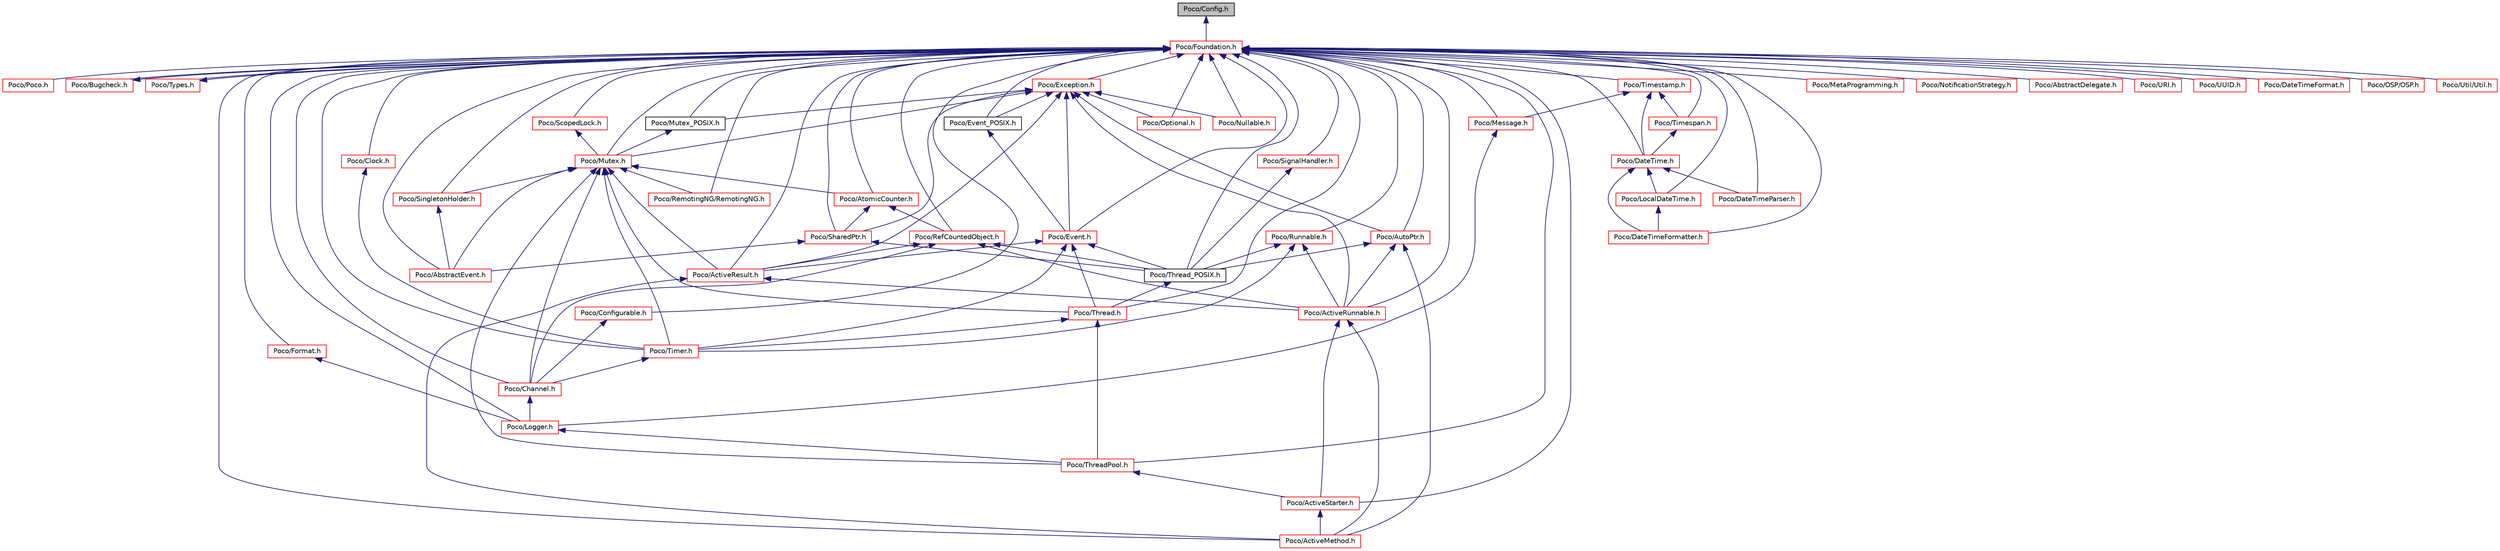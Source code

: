 digraph "Poco/Config.h"
{
 // LATEX_PDF_SIZE
  edge [fontname="Helvetica",fontsize="10",labelfontname="Helvetica",labelfontsize="10"];
  node [fontname="Helvetica",fontsize="10",shape=record];
  Node1 [label="Poco/Config.h",height=0.2,width=0.4,color="black", fillcolor="grey75", style="filled", fontcolor="black",tooltip=" "];
  Node1 -> Node2 [dir="back",color="midnightblue",fontsize="10",style="solid",fontname="Helvetica"];
  Node2 [label="Poco/Foundation.h",height=0.2,width=0.4,color="red", fillcolor="white", style="filled",URL="$Foundation_8h.html",tooltip=" "];
  Node2 -> Node3 [dir="back",color="midnightblue",fontsize="10",style="solid",fontname="Helvetica"];
  Node3 [label="Poco/Poco.h",height=0.2,width=0.4,color="red", fillcolor="white", style="filled",URL="$Poco_8h.html",tooltip=" "];
  Node2 -> Node314 [dir="back",color="midnightblue",fontsize="10",style="solid",fontname="Helvetica"];
  Node314 [label="Poco/Bugcheck.h",height=0.2,width=0.4,color="red", fillcolor="white", style="filled",URL="$Bugcheck_8h.html",tooltip=" "];
  Node314 -> Node2 [dir="back",color="midnightblue",fontsize="10",style="solid",fontname="Helvetica"];
  Node2 -> Node354 [dir="back",color="midnightblue",fontsize="10",style="solid",fontname="Helvetica"];
  Node354 [label="Poco/Types.h",height=0.2,width=0.4,color="red", fillcolor="white", style="filled",URL="$Types_8h.html",tooltip=" "];
  Node354 -> Node2 [dir="back",color="midnightblue",fontsize="10",style="solid",fontname="Helvetica"];
  Node2 -> Node405 [dir="back",color="midnightblue",fontsize="10",style="solid",fontname="Helvetica"];
  Node405 [label="Poco/AbstractEvent.h",height=0.2,width=0.4,color="red", fillcolor="white", style="filled",URL="$AbstractEvent_8h.html",tooltip=" "];
  Node2 -> Node498 [dir="back",color="midnightblue",fontsize="10",style="solid",fontname="Helvetica"];
  Node498 [label="Poco/SingletonHolder.h",height=0.2,width=0.4,color="red", fillcolor="white", style="filled",URL="$SingletonHolder_8h.html",tooltip=" "];
  Node498 -> Node405 [dir="back",color="midnightblue",fontsize="10",style="solid",fontname="Helvetica"];
  Node2 -> Node505 [dir="back",color="midnightblue",fontsize="10",style="solid",fontname="Helvetica"];
  Node505 [label="Poco/Mutex.h",height=0.2,width=0.4,color="red", fillcolor="white", style="filled",URL="$Mutex_8h.html",tooltip=" "];
  Node505 -> Node498 [dir="back",color="midnightblue",fontsize="10",style="solid",fontname="Helvetica"];
  Node505 -> Node506 [dir="back",color="midnightblue",fontsize="10",style="solid",fontname="Helvetica"];
  Node506 [label="Poco/AtomicCounter.h",height=0.2,width=0.4,color="red", fillcolor="white", style="filled",URL="$AtomicCounter_8h.html",tooltip=" "];
  Node506 -> Node507 [dir="back",color="midnightblue",fontsize="10",style="solid",fontname="Helvetica"];
  Node507 [label="Poco/SharedPtr.h",height=0.2,width=0.4,color="red", fillcolor="white", style="filled",URL="$SharedPtr_8h.html",tooltip=" "];
  Node507 -> Node405 [dir="back",color="midnightblue",fontsize="10",style="solid",fontname="Helvetica"];
  Node507 -> Node508 [dir="back",color="midnightblue",fontsize="10",style="solid",fontname="Helvetica"];
  Node508 [label="Poco/Thread_POSIX.h",height=0.2,width=0.4,color="black", fillcolor="white", style="filled",URL="$Thread__POSIX_8h.html",tooltip=" "];
  Node508 -> Node509 [dir="back",color="midnightblue",fontsize="10",style="solid",fontname="Helvetica"];
  Node509 [label="Poco/Thread.h",height=0.2,width=0.4,color="red", fillcolor="white", style="filled",URL="$Thread_8h.html",tooltip=" "];
  Node509 -> Node510 [dir="back",color="midnightblue",fontsize="10",style="solid",fontname="Helvetica"];
  Node510 [label="Poco/ThreadPool.h",height=0.2,width=0.4,color="red", fillcolor="white", style="filled",URL="$ThreadPool_8h.html",tooltip=" "];
  Node510 -> Node511 [dir="back",color="midnightblue",fontsize="10",style="solid",fontname="Helvetica"];
  Node511 [label="Poco/ActiveStarter.h",height=0.2,width=0.4,color="red", fillcolor="white", style="filled",URL="$ActiveStarter_8h.html",tooltip=" "];
  Node511 -> Node512 [dir="back",color="midnightblue",fontsize="10",style="solid",fontname="Helvetica"];
  Node512 [label="Poco/ActiveMethod.h",height=0.2,width=0.4,color="red", fillcolor="white", style="filled",URL="$ActiveMethod_8h.html",tooltip=" "];
  Node509 -> Node517 [dir="back",color="midnightblue",fontsize="10",style="solid",fontname="Helvetica"];
  Node517 [label="Poco/Timer.h",height=0.2,width=0.4,color="red", fillcolor="white", style="filled",URL="$Timer_8h.html",tooltip=" "];
  Node517 -> Node518 [dir="back",color="midnightblue",fontsize="10",style="solid",fontname="Helvetica"];
  Node518 [label="Poco/Channel.h",height=0.2,width=0.4,color="red", fillcolor="white", style="filled",URL="$Channel_8h.html",tooltip=" "];
  Node518 -> Node519 [dir="back",color="midnightblue",fontsize="10",style="solid",fontname="Helvetica"];
  Node519 [label="Poco/Logger.h",height=0.2,width=0.4,color="red", fillcolor="white", style="filled",URL="$Logger_8h.html",tooltip=" "];
  Node519 -> Node510 [dir="back",color="midnightblue",fontsize="10",style="solid",fontname="Helvetica"];
  Node506 -> Node592 [dir="back",color="midnightblue",fontsize="10",style="solid",fontname="Helvetica"];
  Node592 [label="Poco/RefCountedObject.h",height=0.2,width=0.4,color="red", fillcolor="white", style="filled",URL="$RefCountedObject_8h.html",tooltip=" "];
  Node592 -> Node593 [dir="back",color="midnightblue",fontsize="10",style="solid",fontname="Helvetica"];
  Node593 [label="Poco/ActiveResult.h",height=0.2,width=0.4,color="red", fillcolor="white", style="filled",URL="$ActiveResult_8h.html",tooltip=" "];
  Node593 -> Node512 [dir="back",color="midnightblue",fontsize="10",style="solid",fontname="Helvetica"];
  Node593 -> Node594 [dir="back",color="midnightblue",fontsize="10",style="solid",fontname="Helvetica"];
  Node594 [label="Poco/ActiveRunnable.h",height=0.2,width=0.4,color="red", fillcolor="white", style="filled",URL="$ActiveRunnable_8h.html",tooltip=" "];
  Node594 -> Node512 [dir="back",color="midnightblue",fontsize="10",style="solid",fontname="Helvetica"];
  Node594 -> Node511 [dir="back",color="midnightblue",fontsize="10",style="solid",fontname="Helvetica"];
  Node592 -> Node594 [dir="back",color="midnightblue",fontsize="10",style="solid",fontname="Helvetica"];
  Node592 -> Node508 [dir="back",color="midnightblue",fontsize="10",style="solid",fontname="Helvetica"];
  Node592 -> Node518 [dir="back",color="midnightblue",fontsize="10",style="solid",fontname="Helvetica"];
  Node505 -> Node405 [dir="back",color="midnightblue",fontsize="10",style="solid",fontname="Helvetica"];
  Node505 -> Node593 [dir="back",color="midnightblue",fontsize="10",style="solid",fontname="Helvetica"];
  Node505 -> Node509 [dir="back",color="midnightblue",fontsize="10",style="solid",fontname="Helvetica"];
  Node505 -> Node510 [dir="back",color="midnightblue",fontsize="10",style="solid",fontname="Helvetica"];
  Node505 -> Node518 [dir="back",color="midnightblue",fontsize="10",style="solid",fontname="Helvetica"];
  Node505 -> Node517 [dir="back",color="midnightblue",fontsize="10",style="solid",fontname="Helvetica"];
  Node505 -> Node715 [dir="back",color="midnightblue",fontsize="10",style="solid",fontname="Helvetica"];
  Node715 [label="Poco/RemotingNG/RemotingNG.h",height=0.2,width=0.4,color="red", fillcolor="white", style="filled",URL="$RemotingNG_8h.html",tooltip=" "];
  Node2 -> Node753 [dir="back",color="midnightblue",fontsize="10",style="solid",fontname="Helvetica"];
  Node753 [label="Poco/Exception.h",height=0.2,width=0.4,color="red", fillcolor="white", style="filled",URL="$Exception_8h.html",tooltip=" "];
  Node753 -> Node505 [dir="back",color="midnightblue",fontsize="10",style="solid",fontname="Helvetica"];
  Node753 -> Node754 [dir="back",color="midnightblue",fontsize="10",style="solid",fontname="Helvetica"];
  Node754 [label="Poco/Mutex_POSIX.h",height=0.2,width=0.4,color="black", fillcolor="white", style="filled",URL="$Mutex__POSIX_8h.html",tooltip=" "];
  Node754 -> Node505 [dir="back",color="midnightblue",fontsize="10",style="solid",fontname="Helvetica"];
  Node753 -> Node507 [dir="back",color="midnightblue",fontsize="10",style="solid",fontname="Helvetica"];
  Node753 -> Node755 [dir="back",color="midnightblue",fontsize="10",style="solid",fontname="Helvetica"];
  Node755 [label="Poco/Event.h",height=0.2,width=0.4,color="red", fillcolor="white", style="filled",URL="$Event_8h.html",tooltip=" "];
  Node755 -> Node593 [dir="back",color="midnightblue",fontsize="10",style="solid",fontname="Helvetica"];
  Node755 -> Node509 [dir="back",color="midnightblue",fontsize="10",style="solid",fontname="Helvetica"];
  Node755 -> Node508 [dir="back",color="midnightblue",fontsize="10",style="solid",fontname="Helvetica"];
  Node755 -> Node517 [dir="back",color="midnightblue",fontsize="10",style="solid",fontname="Helvetica"];
  Node753 -> Node756 [dir="back",color="midnightblue",fontsize="10",style="solid",fontname="Helvetica"];
  Node756 [label="Poco/Event_POSIX.h",height=0.2,width=0.4,color="black", fillcolor="white", style="filled",URL="$Event__POSIX_8h.html",tooltip=" "];
  Node756 -> Node755 [dir="back",color="midnightblue",fontsize="10",style="solid",fontname="Helvetica"];
  Node753 -> Node593 [dir="back",color="midnightblue",fontsize="10",style="solid",fontname="Helvetica"];
  Node753 -> Node757 [dir="back",color="midnightblue",fontsize="10",style="solid",fontname="Helvetica"];
  Node757 [label="Poco/AutoPtr.h",height=0.2,width=0.4,color="red", fillcolor="white", style="filled",URL="$AutoPtr_8h.html",tooltip=" "];
  Node757 -> Node594 [dir="back",color="midnightblue",fontsize="10",style="solid",fontname="Helvetica"];
  Node757 -> Node508 [dir="back",color="midnightblue",fontsize="10",style="solid",fontname="Helvetica"];
  Node757 -> Node512 [dir="back",color="midnightblue",fontsize="10",style="solid",fontname="Helvetica"];
  Node753 -> Node594 [dir="back",color="midnightblue",fontsize="10",style="solid",fontname="Helvetica"];
  Node753 -> Node761 [dir="back",color="midnightblue",fontsize="10",style="solid",fontname="Helvetica"];
  Node761 [label="Poco/Optional.h",height=0.2,width=0.4,color="red", fillcolor="white", style="filled",URL="$Optional_8h.html",tooltip=" "];
  Node753 -> Node762 [dir="back",color="midnightblue",fontsize="10",style="solid",fontname="Helvetica"];
  Node762 [label="Poco/Nullable.h",height=0.2,width=0.4,color="red", fillcolor="white", style="filled",URL="$Nullable_8h.html",tooltip=" "];
  Node2 -> Node823 [dir="back",color="midnightblue",fontsize="10",style="solid",fontname="Helvetica"];
  Node823 [label="Poco/ScopedLock.h",height=0.2,width=0.4,color="red", fillcolor="white", style="filled",URL="$ScopedLock_8h.html",tooltip=" "];
  Node823 -> Node505 [dir="back",color="midnightblue",fontsize="10",style="solid",fontname="Helvetica"];
  Node2 -> Node754 [dir="back",color="midnightblue",fontsize="10",style="solid",fontname="Helvetica"];
  Node2 -> Node507 [dir="back",color="midnightblue",fontsize="10",style="solid",fontname="Helvetica"];
  Node2 -> Node506 [dir="back",color="midnightblue",fontsize="10",style="solid",fontname="Helvetica"];
  Node2 -> Node593 [dir="back",color="midnightblue",fontsize="10",style="solid",fontname="Helvetica"];
  Node2 -> Node755 [dir="back",color="midnightblue",fontsize="10",style="solid",fontname="Helvetica"];
  Node2 -> Node756 [dir="back",color="midnightblue",fontsize="10",style="solid",fontname="Helvetica"];
  Node2 -> Node592 [dir="back",color="midnightblue",fontsize="10",style="solid",fontname="Helvetica"];
  Node2 -> Node512 [dir="back",color="midnightblue",fontsize="10",style="solid",fontname="Helvetica"];
  Node2 -> Node594 [dir="back",color="midnightblue",fontsize="10",style="solid",fontname="Helvetica"];
  Node2 -> Node825 [dir="back",color="midnightblue",fontsize="10",style="solid",fontname="Helvetica"];
  Node825 [label="Poco/Runnable.h",height=0.2,width=0.4,color="red", fillcolor="white", style="filled",URL="$Runnable_8h.html",tooltip=" "];
  Node825 -> Node594 [dir="back",color="midnightblue",fontsize="10",style="solid",fontname="Helvetica"];
  Node825 -> Node508 [dir="back",color="midnightblue",fontsize="10",style="solid",fontname="Helvetica"];
  Node825 -> Node517 [dir="back",color="midnightblue",fontsize="10",style="solid",fontname="Helvetica"];
  Node2 -> Node757 [dir="back",color="midnightblue",fontsize="10",style="solid",fontname="Helvetica"];
  Node2 -> Node511 [dir="back",color="midnightblue",fontsize="10",style="solid",fontname="Helvetica"];
  Node2 -> Node510 [dir="back",color="midnightblue",fontsize="10",style="solid",fontname="Helvetica"];
  Node2 -> Node509 [dir="back",color="midnightblue",fontsize="10",style="solid",fontname="Helvetica"];
  Node2 -> Node508 [dir="back",color="midnightblue",fontsize="10",style="solid",fontname="Helvetica"];
  Node2 -> Node828 [dir="back",color="midnightblue",fontsize="10",style="solid",fontname="Helvetica"];
  Node828 [label="Poco/SignalHandler.h",height=0.2,width=0.4,color="red", fillcolor="white", style="filled",URL="$SignalHandler_8h.html",tooltip=" "];
  Node828 -> Node508 [dir="back",color="midnightblue",fontsize="10",style="solid",fontname="Helvetica"];
  Node2 -> Node519 [dir="back",color="midnightblue",fontsize="10",style="solid",fontname="Helvetica"];
  Node2 -> Node518 [dir="back",color="midnightblue",fontsize="10",style="solid",fontname="Helvetica"];
  Node2 -> Node829 [dir="back",color="midnightblue",fontsize="10",style="solid",fontname="Helvetica"];
  Node829 [label="Poco/Configurable.h",height=0.2,width=0.4,color="red", fillcolor="white", style="filled",URL="$Configurable_8h.html",tooltip=" "];
  Node829 -> Node518 [dir="back",color="midnightblue",fontsize="10",style="solid",fontname="Helvetica"];
  Node2 -> Node517 [dir="back",color="midnightblue",fontsize="10",style="solid",fontname="Helvetica"];
  Node2 -> Node830 [dir="back",color="midnightblue",fontsize="10",style="solid",fontname="Helvetica"];
  Node830 [label="Poco/Clock.h",height=0.2,width=0.4,color="red", fillcolor="white", style="filled",URL="$Clock_8h.html",tooltip=" "];
  Node830 -> Node517 [dir="back",color="midnightblue",fontsize="10",style="solid",fontname="Helvetica"];
  Node2 -> Node832 [dir="back",color="midnightblue",fontsize="10",style="solid",fontname="Helvetica"];
  Node832 [label="Poco/Message.h",height=0.2,width=0.4,color="red", fillcolor="white", style="filled",URL="$Message_8h.html",tooltip=" "];
  Node832 -> Node519 [dir="back",color="midnightblue",fontsize="10",style="solid",fontname="Helvetica"];
  Node2 -> Node833 [dir="back",color="midnightblue",fontsize="10",style="solid",fontname="Helvetica"];
  Node833 [label="Poco/Timestamp.h",height=0.2,width=0.4,color="red", fillcolor="white", style="filled",URL="$Timestamp_8h.html",tooltip=" "];
  Node833 -> Node832 [dir="back",color="midnightblue",fontsize="10",style="solid",fontname="Helvetica"];
  Node833 -> Node834 [dir="back",color="midnightblue",fontsize="10",style="solid",fontname="Helvetica"];
  Node834 [label="Poco/DateTime.h",height=0.2,width=0.4,color="red", fillcolor="white", style="filled",URL="$DateTime_8h.html",tooltip=" "];
  Node834 -> Node835 [dir="back",color="midnightblue",fontsize="10",style="solid",fontname="Helvetica"];
  Node835 [label="Poco/LocalDateTime.h",height=0.2,width=0.4,color="red", fillcolor="white", style="filled",URL="$LocalDateTime_8h.html",tooltip=" "];
  Node835 -> Node836 [dir="back",color="midnightblue",fontsize="10",style="solid",fontname="Helvetica"];
  Node836 [label="Poco/DateTimeFormatter.h",height=0.2,width=0.4,color="red", fillcolor="white", style="filled",URL="$DateTimeFormatter_8h.html",tooltip=" "];
  Node834 -> Node837 [dir="back",color="midnightblue",fontsize="10",style="solid",fontname="Helvetica"];
  Node837 [label="Poco/DateTimeParser.h",height=0.2,width=0.4,color="red", fillcolor="white", style="filled",URL="$DateTimeParser_8h.html",tooltip=" "];
  Node834 -> Node836 [dir="back",color="midnightblue",fontsize="10",style="solid",fontname="Helvetica"];
  Node833 -> Node844 [dir="back",color="midnightblue",fontsize="10",style="solid",fontname="Helvetica"];
  Node844 [label="Poco/Timespan.h",height=0.2,width=0.4,color="red", fillcolor="white", style="filled",URL="$Timespan_8h.html",tooltip=" "];
  Node844 -> Node834 [dir="back",color="midnightblue",fontsize="10",style="solid",fontname="Helvetica"];
  Node2 -> Node760 [dir="back",color="midnightblue",fontsize="10",style="solid",fontname="Helvetica"];
  Node760 [label="Poco/Format.h",height=0.2,width=0.4,color="red", fillcolor="white", style="filled",URL="$Format_8h.html",tooltip=" "];
  Node760 -> Node519 [dir="back",color="midnightblue",fontsize="10",style="solid",fontname="Helvetica"];
  Node2 -> Node867 [dir="back",color="midnightblue",fontsize="10",style="solid",fontname="Helvetica"];
  Node867 [label="Poco/MetaProgramming.h",height=0.2,width=0.4,color="red", fillcolor="white", style="filled",URL="$MetaProgramming_8h.html",tooltip=" "];
  Node2 -> Node870 [dir="back",color="midnightblue",fontsize="10",style="solid",fontname="Helvetica"];
  Node870 [label="Poco/NotificationStrategy.h",height=0.2,width=0.4,color="red", fillcolor="white", style="filled",URL="$NotificationStrategy_8h.html",tooltip=" "];
  Node2 -> Node871 [dir="back",color="midnightblue",fontsize="10",style="solid",fontname="Helvetica"];
  Node871 [label="Poco/AbstractDelegate.h",height=0.2,width=0.4,color="red", fillcolor="white", style="filled",URL="$AbstractDelegate_8h.html",tooltip=" "];
  Node2 -> Node715 [dir="back",color="midnightblue",fontsize="10",style="solid",fontname="Helvetica"];
  Node2 -> Node761 [dir="back",color="midnightblue",fontsize="10",style="solid",fontname="Helvetica"];
  Node2 -> Node762 [dir="back",color="midnightblue",fontsize="10",style="solid",fontname="Helvetica"];
  Node2 -> Node873 [dir="back",color="midnightblue",fontsize="10",style="solid",fontname="Helvetica"];
  Node873 [label="Poco/URI.h",height=0.2,width=0.4,color="red", fillcolor="white", style="filled",URL="$URI_8h.html",tooltip=" "];
  Node2 -> Node875 [dir="back",color="midnightblue",fontsize="10",style="solid",fontname="Helvetica"];
  Node875 [label="Poco/UUID.h",height=0.2,width=0.4,color="red", fillcolor="white", style="filled",URL="$UUID_8h.html",tooltip=" "];
  Node2 -> Node834 [dir="back",color="midnightblue",fontsize="10",style="solid",fontname="Helvetica"];
  Node2 -> Node844 [dir="back",color="midnightblue",fontsize="10",style="solid",fontname="Helvetica"];
  Node2 -> Node835 [dir="back",color="midnightblue",fontsize="10",style="solid",fontname="Helvetica"];
  Node2 -> Node837 [dir="back",color="midnightblue",fontsize="10",style="solid",fontname="Helvetica"];
  Node2 -> Node876 [dir="back",color="midnightblue",fontsize="10",style="solid",fontname="Helvetica"];
  Node876 [label="Poco/DateTimeFormat.h",height=0.2,width=0.4,color="red", fillcolor="white", style="filled",URL="$DateTimeFormat_8h.html",tooltip=" "];
  Node2 -> Node836 [dir="back",color="midnightblue",fontsize="10",style="solid",fontname="Helvetica"];
  Node2 -> Node877 [dir="back",color="midnightblue",fontsize="10",style="solid",fontname="Helvetica"];
  Node877 [label="Poco/OSP/OSP.h",height=0.2,width=0.4,color="red", fillcolor="white", style="filled",URL="$OSP_8h.html",tooltip=" "];
  Node2 -> Node886 [dir="back",color="midnightblue",fontsize="10",style="solid",fontname="Helvetica"];
  Node886 [label="Poco/Util/Util.h",height=0.2,width=0.4,color="red", fillcolor="white", style="filled",URL="$Util_8h.html",tooltip=" "];
}
